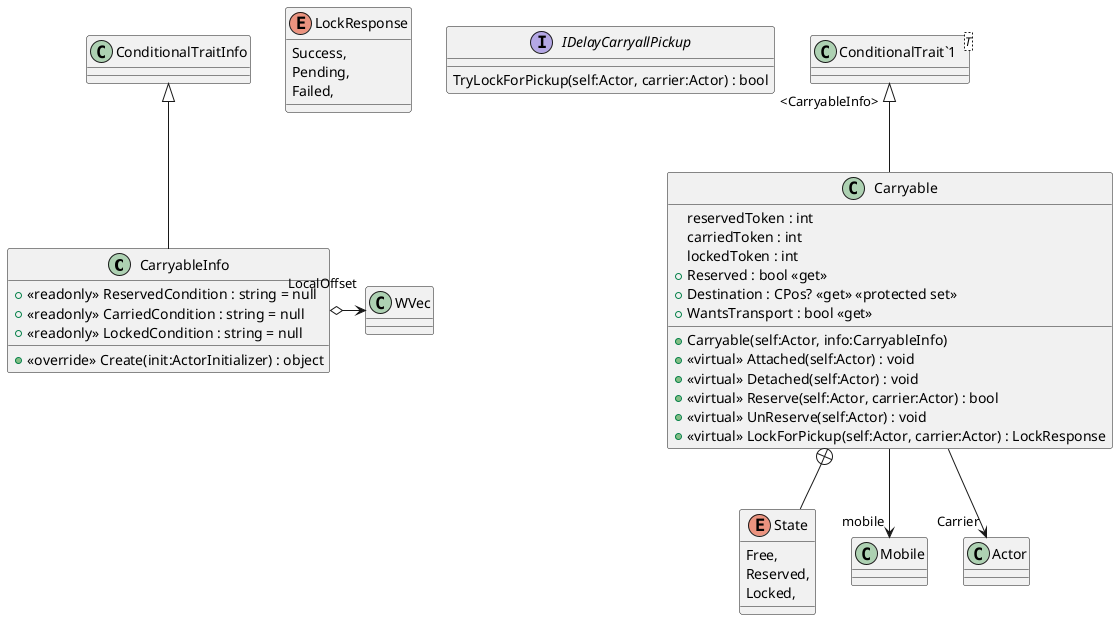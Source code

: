 @startuml
class CarryableInfo {
    + <<readonly>> ReservedCondition : string = null
    + <<readonly>> CarriedCondition : string = null
    + <<readonly>> LockedCondition : string = null
    + <<override>> Create(init:ActorInitializer) : object
}
enum LockResponse {
    Success,
    Pending,
    Failed,
}
interface IDelayCarryallPickup {
    TryLockForPickup(self:Actor, carrier:Actor) : bool
}
class Carryable {
    reservedToken : int
    carriedToken : int
    lockedToken : int
    + Reserved : bool <<get>>
    + Destination : CPos? <<get>> <<protected set>>
    + WantsTransport : bool <<get>>
    + Carryable(self:Actor, info:CarryableInfo)
    + <<virtual>> Attached(self:Actor) : void
    + <<virtual>> Detached(self:Actor) : void
    + <<virtual>> Reserve(self:Actor, carrier:Actor) : bool
    + <<virtual>> UnReserve(self:Actor) : void
    + <<virtual>> LockForPickup(self:Actor, carrier:Actor) : LockResponse
}
class "ConditionalTrait`1"<T> {
}
enum State {
    Free,
    Reserved,
    Locked,
}
ConditionalTraitInfo <|-- CarryableInfo
CarryableInfo o-> "LocalOffset" WVec
"ConditionalTrait`1" "<CarryableInfo>" <|-- Carryable
Carryable --> "mobile" Mobile
Carryable --> "Carrier" Actor
Carryable +-- State
@enduml
